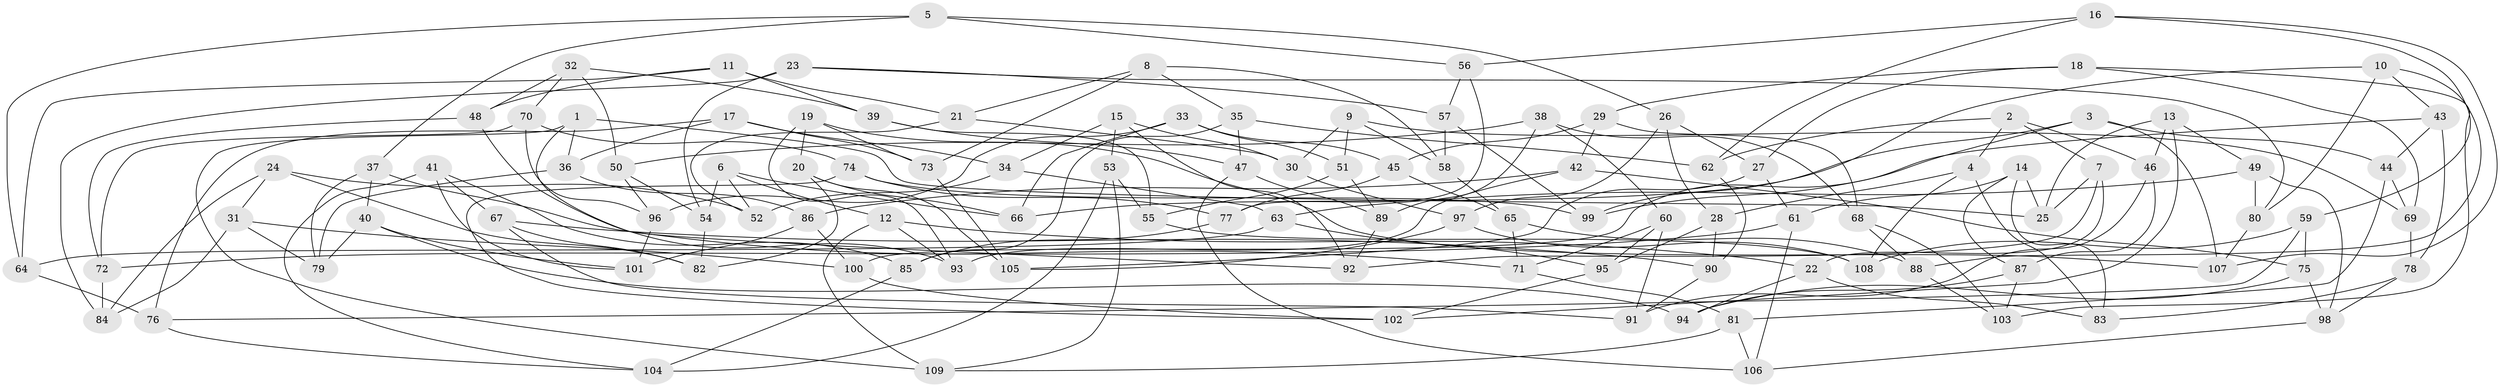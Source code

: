 // Generated by graph-tools (version 1.1) at 2025/50/03/09/25 03:50:45]
// undirected, 109 vertices, 218 edges
graph export_dot {
graph [start="1"]
  node [color=gray90,style=filled];
  1;
  2;
  3;
  4;
  5;
  6;
  7;
  8;
  9;
  10;
  11;
  12;
  13;
  14;
  15;
  16;
  17;
  18;
  19;
  20;
  21;
  22;
  23;
  24;
  25;
  26;
  27;
  28;
  29;
  30;
  31;
  32;
  33;
  34;
  35;
  36;
  37;
  38;
  39;
  40;
  41;
  42;
  43;
  44;
  45;
  46;
  47;
  48;
  49;
  50;
  51;
  52;
  53;
  54;
  55;
  56;
  57;
  58;
  59;
  60;
  61;
  62;
  63;
  64;
  65;
  66;
  67;
  68;
  69;
  70;
  71;
  72;
  73;
  74;
  75;
  76;
  77;
  78;
  79;
  80;
  81;
  82;
  83;
  84;
  85;
  86;
  87;
  88;
  89;
  90;
  91;
  92;
  93;
  94;
  95;
  96;
  97;
  98;
  99;
  100;
  101;
  102;
  103;
  104;
  105;
  106;
  107;
  108;
  109;
  1 -- 36;
  1 -- 109;
  1 -- 25;
  1 -- 93;
  2 -- 62;
  2 -- 7;
  2 -- 46;
  2 -- 4;
  3 -- 99;
  3 -- 107;
  3 -- 44;
  3 -- 100;
  4 -- 28;
  4 -- 83;
  4 -- 108;
  5 -- 37;
  5 -- 56;
  5 -- 64;
  5 -- 26;
  6 -- 54;
  6 -- 12;
  6 -- 52;
  6 -- 66;
  7 -- 22;
  7 -- 92;
  7 -- 25;
  8 -- 73;
  8 -- 21;
  8 -- 58;
  8 -- 35;
  9 -- 58;
  9 -- 69;
  9 -- 30;
  9 -- 51;
  10 -- 80;
  10 -- 43;
  10 -- 88;
  10 -- 66;
  11 -- 64;
  11 -- 21;
  11 -- 39;
  11 -- 48;
  12 -- 93;
  12 -- 22;
  12 -- 109;
  13 -- 25;
  13 -- 102;
  13 -- 46;
  13 -- 49;
  14 -- 61;
  14 -- 87;
  14 -- 25;
  14 -- 83;
  15 -- 34;
  15 -- 92;
  15 -- 53;
  15 -- 30;
  16 -- 62;
  16 -- 56;
  16 -- 107;
  16 -- 59;
  17 -- 36;
  17 -- 76;
  17 -- 73;
  17 -- 34;
  18 -- 27;
  18 -- 103;
  18 -- 69;
  18 -- 29;
  19 -- 107;
  19 -- 73;
  19 -- 93;
  19 -- 20;
  20 -- 82;
  20 -- 66;
  20 -- 105;
  21 -- 30;
  21 -- 52;
  22 -- 83;
  22 -- 94;
  23 -- 57;
  23 -- 80;
  23 -- 84;
  23 -- 54;
  24 -- 82;
  24 -- 31;
  24 -- 84;
  24 -- 52;
  26 -- 27;
  26 -- 28;
  26 -- 97;
  27 -- 105;
  27 -- 61;
  28 -- 95;
  28 -- 90;
  29 -- 68;
  29 -- 42;
  29 -- 45;
  30 -- 97;
  31 -- 84;
  31 -- 100;
  31 -- 79;
  32 -- 50;
  32 -- 48;
  32 -- 70;
  32 -- 39;
  33 -- 51;
  33 -- 45;
  33 -- 96;
  33 -- 66;
  34 -- 63;
  34 -- 52;
  35 -- 62;
  35 -- 47;
  35 -- 85;
  36 -- 79;
  36 -- 86;
  37 -- 79;
  37 -- 71;
  37 -- 40;
  38 -- 89;
  38 -- 60;
  38 -- 50;
  38 -- 68;
  39 -- 55;
  39 -- 47;
  40 -- 101;
  40 -- 79;
  40 -- 94;
  41 -- 85;
  41 -- 104;
  41 -- 101;
  41 -- 67;
  42 -- 75;
  42 -- 93;
  42 -- 86;
  43 -- 44;
  43 -- 78;
  43 -- 99;
  44 -- 81;
  44 -- 69;
  45 -- 77;
  45 -- 65;
  46 -- 87;
  46 -- 91;
  47 -- 106;
  47 -- 89;
  48 -- 72;
  48 -- 92;
  49 -- 63;
  49 -- 80;
  49 -- 98;
  50 -- 96;
  50 -- 54;
  51 -- 55;
  51 -- 89;
  53 -- 109;
  53 -- 55;
  53 -- 104;
  54 -- 82;
  55 -- 108;
  56 -- 57;
  56 -- 77;
  57 -- 99;
  57 -- 58;
  58 -- 65;
  59 -- 75;
  59 -- 108;
  59 -- 76;
  60 -- 71;
  60 -- 95;
  60 -- 91;
  61 -- 72;
  61 -- 106;
  62 -- 90;
  63 -- 95;
  63 -- 64;
  64 -- 76;
  65 -- 88;
  65 -- 71;
  67 -- 82;
  67 -- 91;
  67 -- 90;
  68 -- 103;
  68 -- 88;
  69 -- 78;
  70 -- 74;
  70 -- 96;
  70 -- 72;
  71 -- 81;
  72 -- 84;
  73 -- 105;
  74 -- 99;
  74 -- 77;
  74 -- 102;
  75 -- 94;
  75 -- 98;
  76 -- 104;
  77 -- 85;
  78 -- 83;
  78 -- 98;
  80 -- 107;
  81 -- 106;
  81 -- 109;
  85 -- 104;
  86 -- 100;
  86 -- 101;
  87 -- 94;
  87 -- 103;
  88 -- 103;
  89 -- 92;
  90 -- 91;
  95 -- 102;
  96 -- 101;
  97 -- 108;
  97 -- 105;
  98 -- 106;
  100 -- 102;
}
